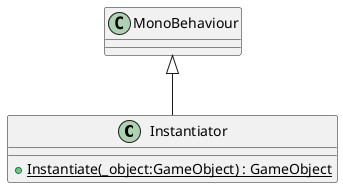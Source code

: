 @startuml
class Instantiator {
    + {static} Instantiate(_object:GameObject) : GameObject
}
MonoBehaviour <|-- Instantiator
@enduml

